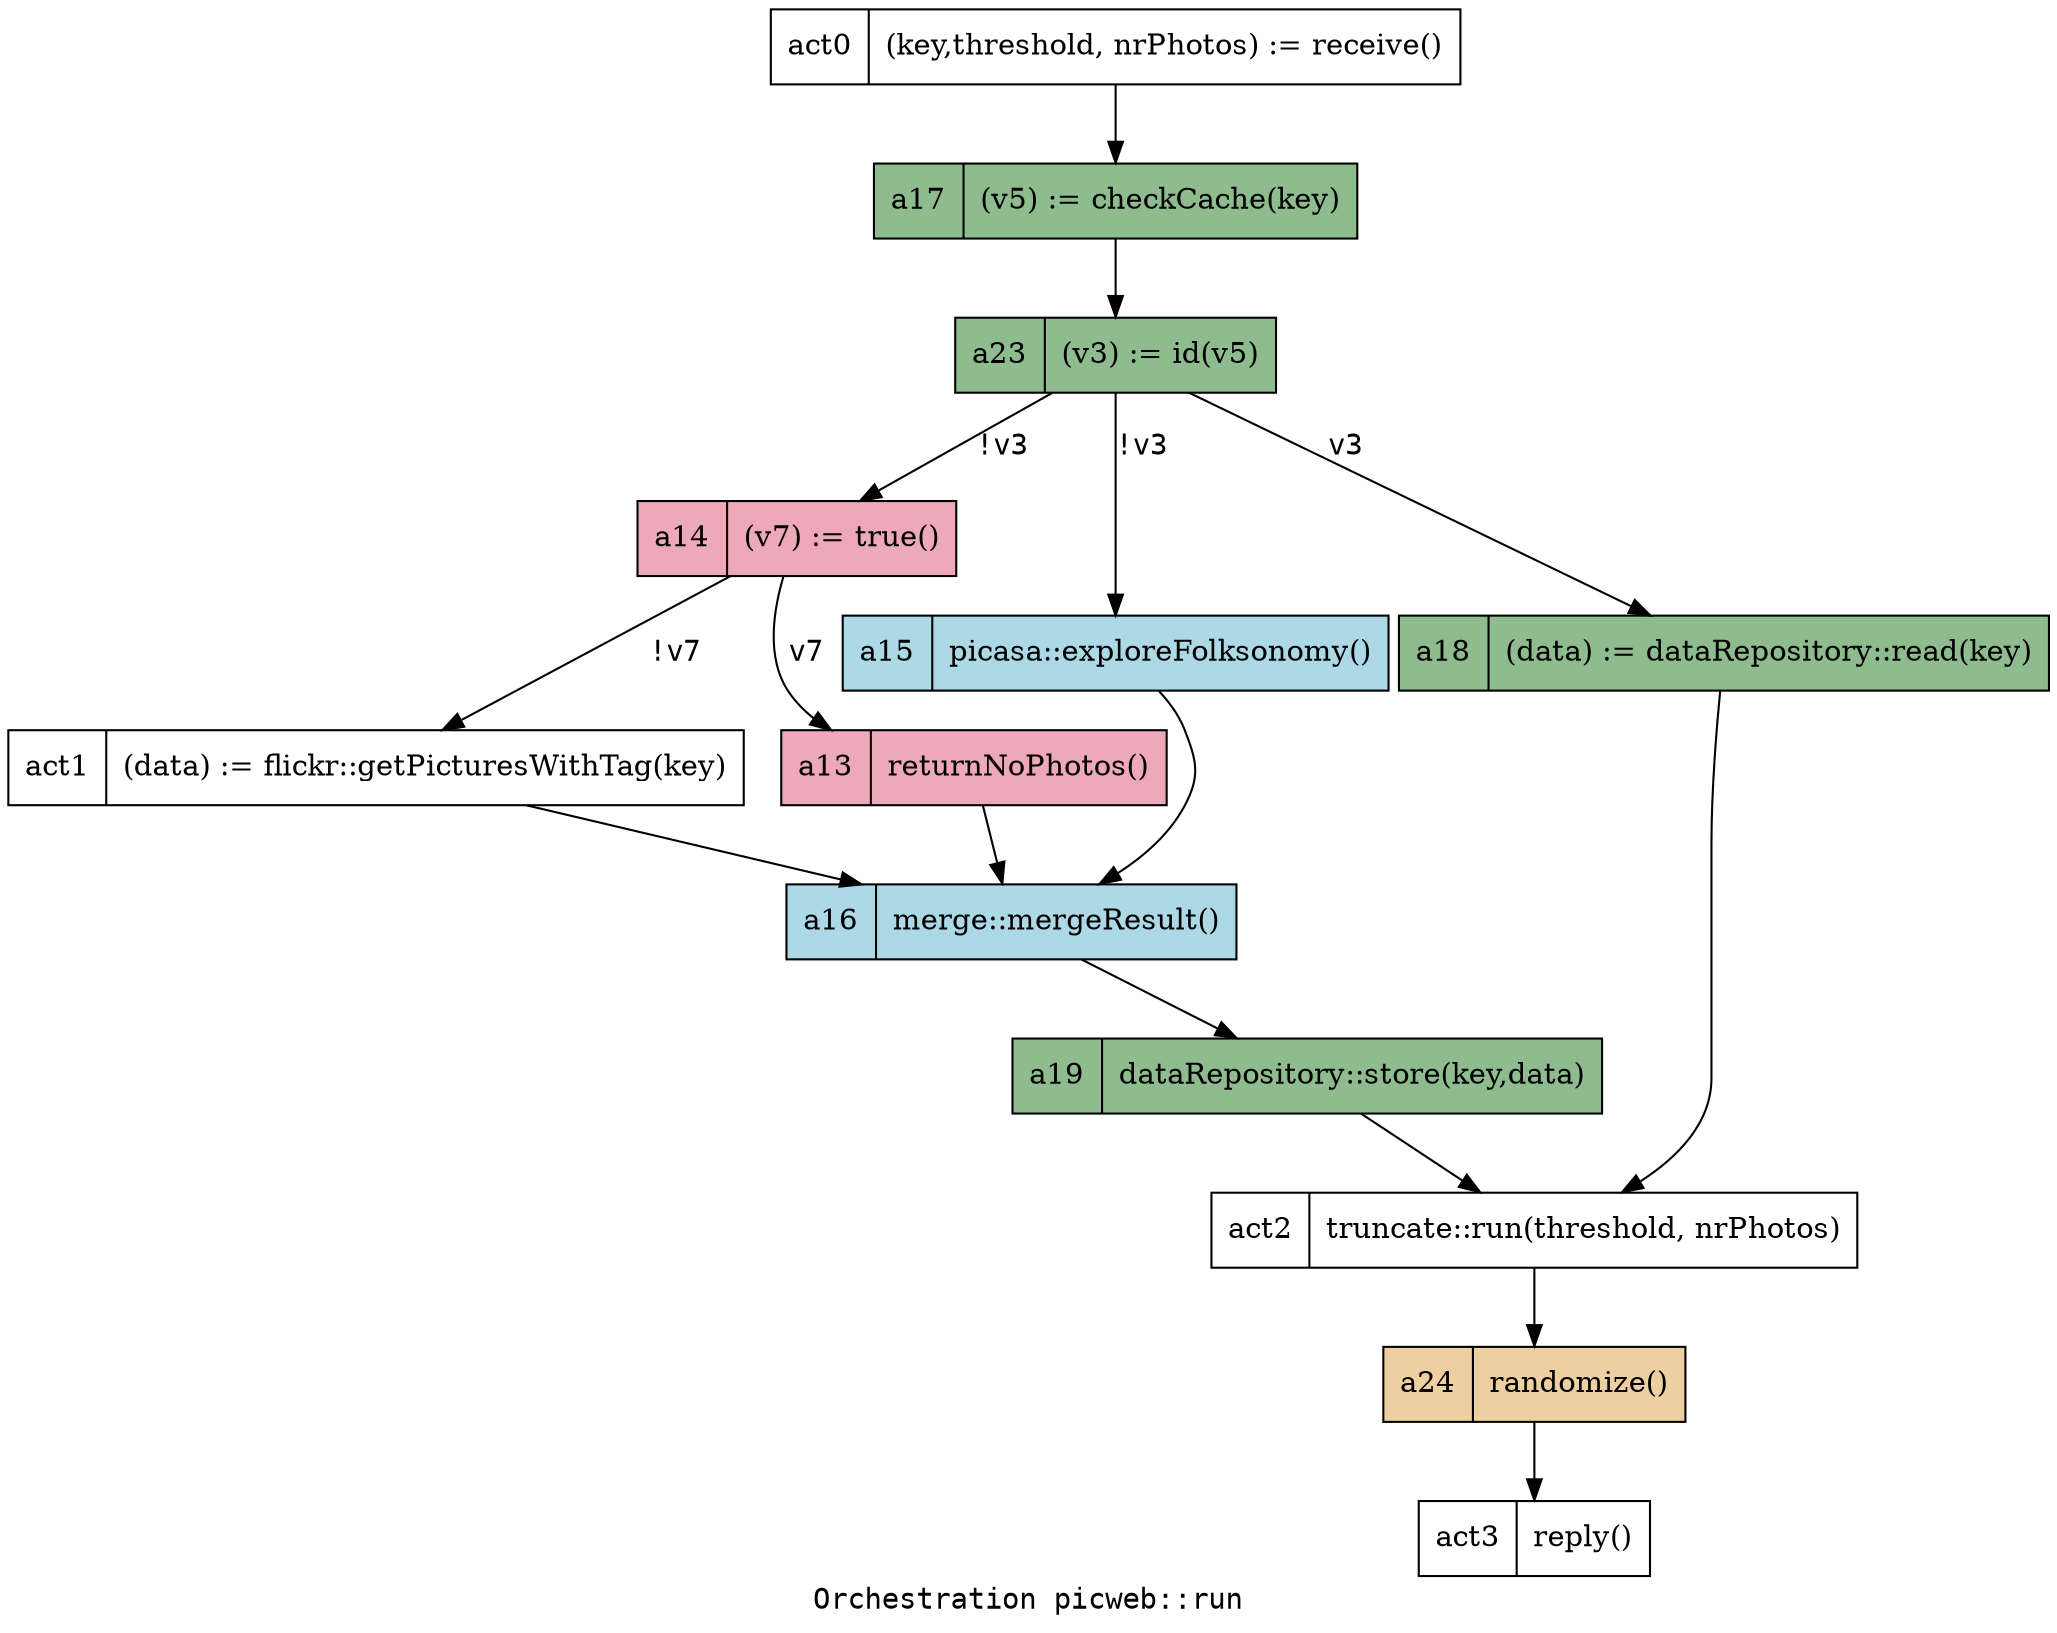 digraph picweb_run {
  fontname=Courier;
  node [shape=record];
  edge [fontname=Courier];
label="Orchestration picweb::run"
  picweb_run_act0 [label="act0|(key,threshold, nrPhotos) := receive()"];
  picweb_run_act1 [label="act1|(data) := flickr::getPicturesWithTag(key)"];
  picweb_run_act2 [label="act2|truncate::run(threshold, nrPhotos)"];
  picweb_run_act3 [label="act3|reply()"];
  a13 [label="a13|returnNoPhotos()",style=filled,fillcolor="pink2"];
  a14 [label="a14|(v7) := true()",style=filled,fillcolor="pink2"];
  a15 [label="a15|picasa::exploreFolksonomy()",style=filled,fillcolor="lightblue"];
  a16 [label="a16|merge::mergeResult()",style=filled,fillcolor="lightblue"];
  a17 [label="a17|(v5) := checkCache(key)",style=filled,fillcolor="darkseagreen"];
  a18 [label="a18|(data) := dataRepository::read(key)",style=filled,fillcolor="darkseagreen"];
  a19 [label="a19|dataRepository::store(key,data)",style=filled,fillcolor="darkseagreen"];
  a23 [label="a23|(v3) := id(v5)",style=filled,fillcolor="darkseagreen"];
  a24 [label="a24|randomize()",style=filled,fillcolor="navajowhite2"];
  picweb_run_act0 -> a17 ;
  picweb_run_act1 -> a16 ;
  picweb_run_act2 -> a24 ;
  a13 -> a16 ;
  a14 -> picweb_run_act1 [label="!v7"];
  a14 -> a13 [label="v7"];
  a15 -> a16 ;
  a16 -> a19 ;
  a17 -> a23 ;
  a18 -> picweb_run_act2 ;
  a19 -> picweb_run_act2 ;
  a23 -> a14 [label="!v3"];
  a23 -> a15 [label="!v3"];
  a23 -> a18 [label="v3"];
  a24 -> picweb_run_act3 ; } 
